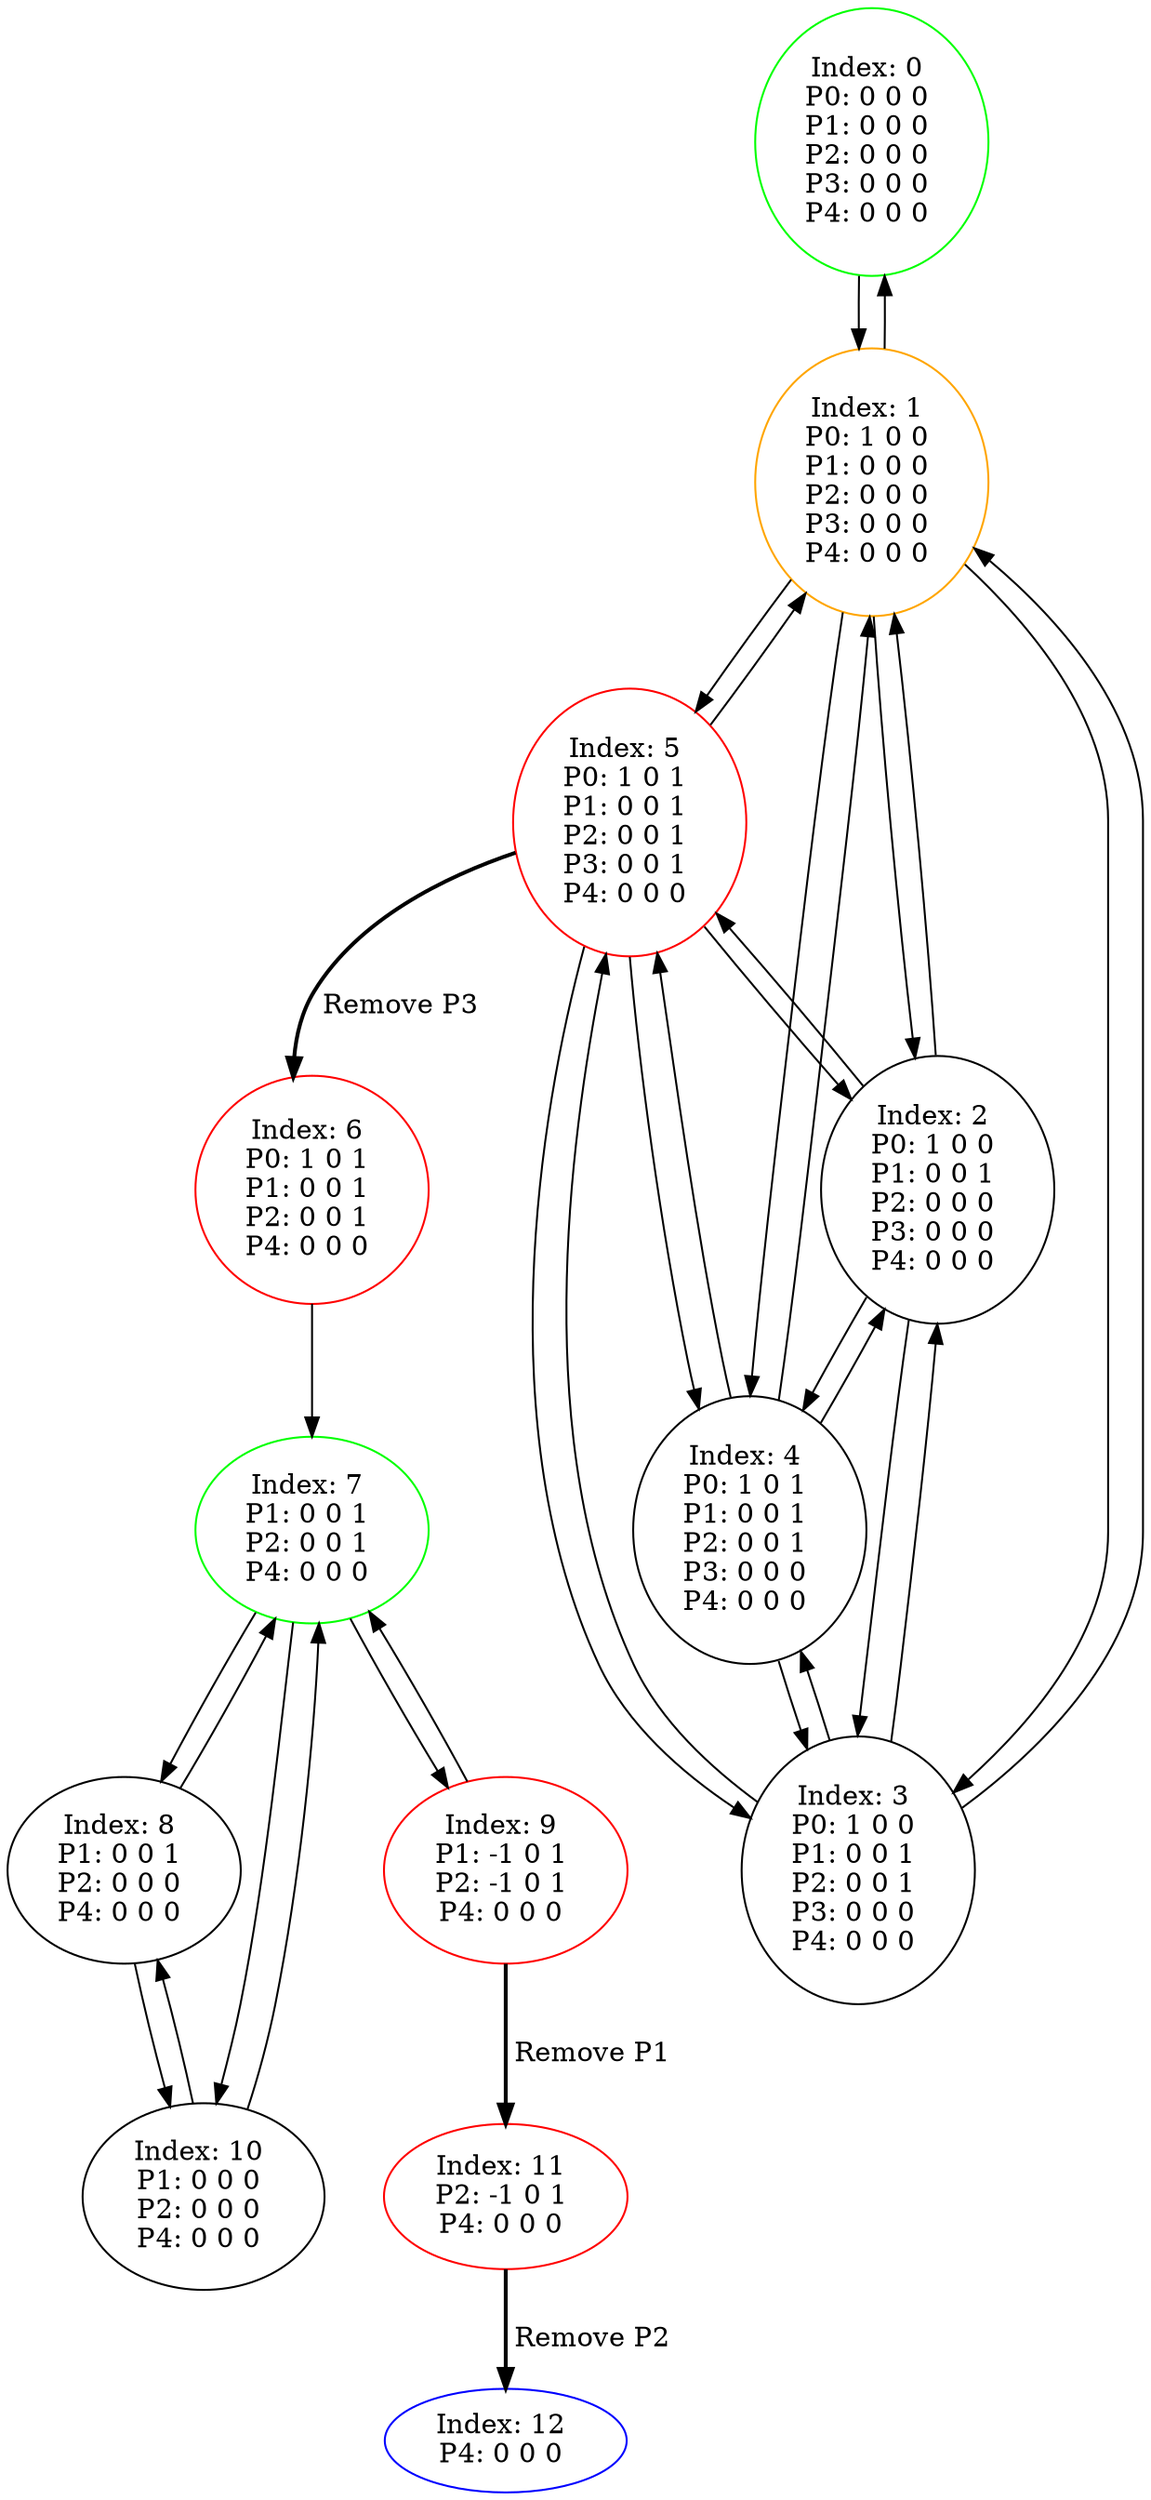 digraph G {
color = "black"
0[label = "Index: 0 
P0: 0 0 0 
P1: 0 0 0 
P2: 0 0 0 
P3: 0 0 0 
P4: 0 0 0 
", color = "green"]
1[label = "Index: 1 
P0: 1 0 0 
P1: 0 0 0 
P2: 0 0 0 
P3: 0 0 0 
P4: 0 0 0 
", color = "orange"]
2[label = "Index: 2 
P0: 1 0 0 
P1: 0 0 1 
P2: 0 0 0 
P3: 0 0 0 
P4: 0 0 0 
"]
3[label = "Index: 3 
P0: 1 0 0 
P1: 0 0 1 
P2: 0 0 1 
P3: 0 0 0 
P4: 0 0 0 
"]
4[label = "Index: 4 
P0: 1 0 1 
P1: 0 0 1 
P2: 0 0 1 
P3: 0 0 0 
P4: 0 0 0 
"]
5[label = "Index: 5 
P0: 1 0 1 
P1: 0 0 1 
P2: 0 0 1 
P3: 0 0 1 
P4: 0 0 0 
", color = "red"]
6[label = "Index: 6 
P0: 1 0 1 
P1: 0 0 1 
P2: 0 0 1 
P4: 0 0 0 
", color = "red"]
7[label = "Index: 7 
P1: 0 0 1 
P2: 0 0 1 
P4: 0 0 0 
", color = "green"]
8[label = "Index: 8 
P1: 0 0 1 
P2: 0 0 0 
P4: 0 0 0 
"]
9[label = "Index: 9 
P1: -1 0 1 
P2: -1 0 1 
P4: 0 0 0 
", color = "red"]
10[label = "Index: 10 
P1: 0 0 0 
P2: 0 0 0 
P4: 0 0 0 
"]
11[label = "Index: 11 
P2: -1 0 1 
P4: 0 0 0 
", color = "red"]
12[label = "Index: 12 
P4: 0 0 0 
", color = "blue"]
0 -> 1

1 -> 0
1 -> 2
1 -> 3
1 -> 4
1 -> 5

2 -> 1
2 -> 3
2 -> 4
2 -> 5

3 -> 1
3 -> 2
3 -> 4
3 -> 5

4 -> 1
4 -> 2
4 -> 3
4 -> 5

5 -> 1
5 -> 2
5 -> 3
5 -> 4
5 -> 6[style=bold label=" Remove P3 "];


6 -> 7

7 -> 8
7 -> 9
7 -> 10

8 -> 7
8 -> 10

9 -> 7
9 -> 11[style=bold label=" Remove P1 "];


10 -> 7
10 -> 8

11 -> 12[style=bold label=" Remove P2 "];


}
